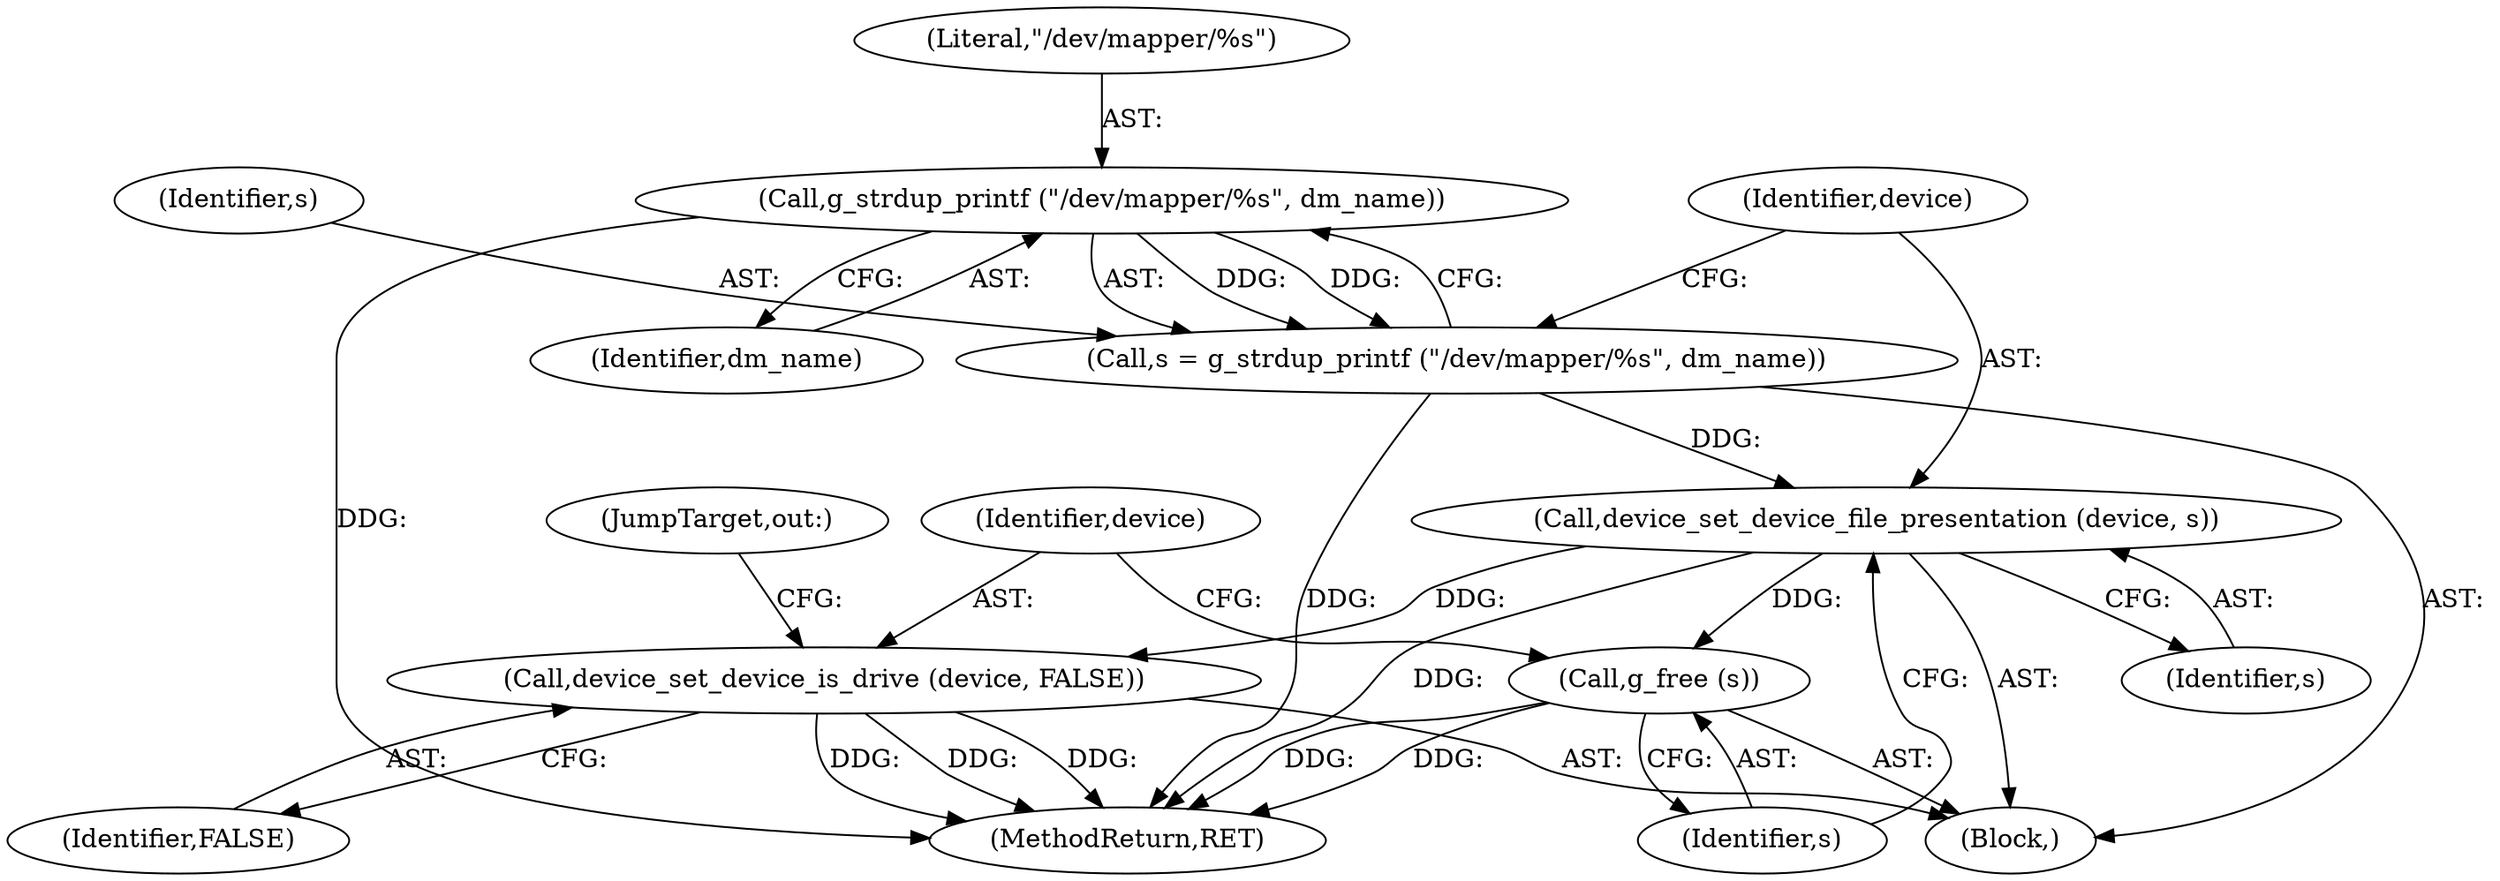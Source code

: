 digraph "0_udisks_0fcc7cb3b66f23fac53ae08647aa0007a2bd56c4@API" {
"1000187" [label="(Call,g_strdup_printf (\"/dev/mapper/%s\", dm_name))"];
"1000185" [label="(Call,s = g_strdup_printf (\"/dev/mapper/%s\", dm_name))"];
"1000190" [label="(Call,device_set_device_file_presentation (device, s))"];
"1000193" [label="(Call,g_free (s))"];
"1000195" [label="(Call,device_set_device_is_drive (device, FALSE))"];
"1000187" [label="(Call,g_strdup_printf (\"/dev/mapper/%s\", dm_name))"];
"1000185" [label="(Call,s = g_strdup_printf (\"/dev/mapper/%s\", dm_name))"];
"1000196" [label="(Identifier,device)"];
"1000193" [label="(Call,g_free (s))"];
"1000189" [label="(Identifier,dm_name)"];
"1000198" [label="(JumpTarget,out:)"];
"1000188" [label="(Literal,\"/dev/mapper/%s\")"];
"1000191" [label="(Identifier,device)"];
"1000186" [label="(Identifier,s)"];
"1000203" [label="(MethodReturn,RET)"];
"1000190" [label="(Call,device_set_device_file_presentation (device, s))"];
"1000194" [label="(Identifier,s)"];
"1000192" [label="(Identifier,s)"];
"1000195" [label="(Call,device_set_device_is_drive (device, FALSE))"];
"1000104" [label="(Block,)"];
"1000197" [label="(Identifier,FALSE)"];
"1000187" -> "1000185"  [label="AST: "];
"1000187" -> "1000189"  [label="CFG: "];
"1000188" -> "1000187"  [label="AST: "];
"1000189" -> "1000187"  [label="AST: "];
"1000185" -> "1000187"  [label="CFG: "];
"1000187" -> "1000203"  [label="DDG: "];
"1000187" -> "1000185"  [label="DDG: "];
"1000187" -> "1000185"  [label="DDG: "];
"1000185" -> "1000104"  [label="AST: "];
"1000186" -> "1000185"  [label="AST: "];
"1000191" -> "1000185"  [label="CFG: "];
"1000185" -> "1000203"  [label="DDG: "];
"1000185" -> "1000190"  [label="DDG: "];
"1000190" -> "1000104"  [label="AST: "];
"1000190" -> "1000192"  [label="CFG: "];
"1000191" -> "1000190"  [label="AST: "];
"1000192" -> "1000190"  [label="AST: "];
"1000194" -> "1000190"  [label="CFG: "];
"1000190" -> "1000203"  [label="DDG: "];
"1000190" -> "1000193"  [label="DDG: "];
"1000190" -> "1000195"  [label="DDG: "];
"1000193" -> "1000104"  [label="AST: "];
"1000193" -> "1000194"  [label="CFG: "];
"1000194" -> "1000193"  [label="AST: "];
"1000196" -> "1000193"  [label="CFG: "];
"1000193" -> "1000203"  [label="DDG: "];
"1000193" -> "1000203"  [label="DDG: "];
"1000195" -> "1000104"  [label="AST: "];
"1000195" -> "1000197"  [label="CFG: "];
"1000196" -> "1000195"  [label="AST: "];
"1000197" -> "1000195"  [label="AST: "];
"1000198" -> "1000195"  [label="CFG: "];
"1000195" -> "1000203"  [label="DDG: "];
"1000195" -> "1000203"  [label="DDG: "];
"1000195" -> "1000203"  [label="DDG: "];
}
